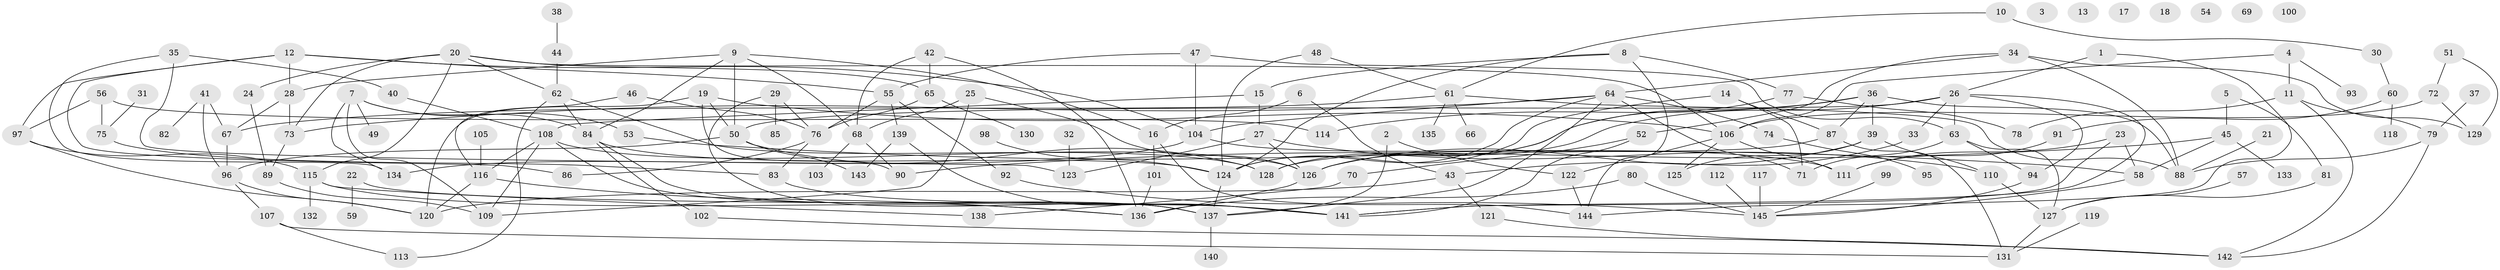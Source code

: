 // coarse degree distribution, {2: 0.17, 0: 0.07, 7: 0.05, 6: 0.08, 9: 0.05, 3: 0.18, 4: 0.09, 1: 0.2, 5: 0.09, 8: 0.01, 11: 0.01}
// Generated by graph-tools (version 1.1) at 2025/23/03/03/25 07:23:26]
// undirected, 145 vertices, 218 edges
graph export_dot {
graph [start="1"]
  node [color=gray90,style=filled];
  1;
  2;
  3;
  4;
  5;
  6;
  7;
  8;
  9;
  10;
  11;
  12;
  13;
  14;
  15;
  16;
  17;
  18;
  19;
  20;
  21;
  22;
  23;
  24;
  25;
  26;
  27;
  28;
  29;
  30;
  31;
  32;
  33;
  34;
  35;
  36;
  37;
  38;
  39;
  40;
  41;
  42;
  43;
  44;
  45;
  46;
  47;
  48;
  49;
  50;
  51;
  52;
  53;
  54;
  55;
  56;
  57;
  58;
  59;
  60;
  61;
  62;
  63;
  64;
  65;
  66;
  67;
  68;
  69;
  70;
  71;
  72;
  73;
  74;
  75;
  76;
  77;
  78;
  79;
  80;
  81;
  82;
  83;
  84;
  85;
  86;
  87;
  88;
  89;
  90;
  91;
  92;
  93;
  94;
  95;
  96;
  97;
  98;
  99;
  100;
  101;
  102;
  103;
  104;
  105;
  106;
  107;
  108;
  109;
  110;
  111;
  112;
  113;
  114;
  115;
  116;
  117;
  118;
  119;
  120;
  121;
  122;
  123;
  124;
  125;
  126;
  127;
  128;
  129;
  130;
  131;
  132;
  133;
  134;
  135;
  136;
  137;
  138;
  139;
  140;
  141;
  142;
  143;
  144;
  145;
  1 -- 26;
  1 -- 144;
  2 -- 122;
  2 -- 137;
  4 -- 11;
  4 -- 93;
  4 -- 106;
  5 -- 45;
  5 -- 81;
  6 -- 16;
  6 -- 43;
  7 -- 49;
  7 -- 53;
  7 -- 84;
  7 -- 109;
  7 -- 134;
  8 -- 15;
  8 -- 77;
  8 -- 124;
  8 -- 144;
  9 -- 16;
  9 -- 28;
  9 -- 50;
  9 -- 68;
  9 -- 84;
  10 -- 30;
  10 -- 61;
  11 -- 78;
  11 -- 79;
  11 -- 142;
  12 -- 28;
  12 -- 55;
  12 -- 86;
  12 -- 97;
  12 -- 104;
  14 -- 71;
  14 -- 87;
  14 -- 124;
  15 -- 27;
  15 -- 108;
  16 -- 101;
  16 -- 144;
  19 -- 50;
  19 -- 90;
  19 -- 106;
  19 -- 120;
  20 -- 24;
  20 -- 62;
  20 -- 65;
  20 -- 73;
  20 -- 106;
  20 -- 115;
  21 -- 88;
  22 -- 59;
  22 -- 141;
  23 -- 58;
  23 -- 111;
  23 -- 141;
  24 -- 89;
  25 -- 68;
  25 -- 109;
  25 -- 126;
  26 -- 33;
  26 -- 50;
  26 -- 63;
  26 -- 94;
  26 -- 126;
  26 -- 141;
  27 -- 110;
  27 -- 123;
  27 -- 126;
  28 -- 67;
  28 -- 73;
  29 -- 76;
  29 -- 85;
  29 -- 137;
  30 -- 60;
  31 -- 75;
  32 -- 123;
  33 -- 43;
  34 -- 52;
  34 -- 64;
  34 -- 88;
  34 -- 129;
  35 -- 40;
  35 -- 123;
  35 -- 134;
  36 -- 39;
  36 -- 87;
  36 -- 88;
  36 -- 114;
  36 -- 128;
  37 -- 79;
  38 -- 44;
  39 -- 110;
  39 -- 125;
  39 -- 126;
  40 -- 108;
  41 -- 67;
  41 -- 82;
  41 -- 96;
  42 -- 65;
  42 -- 68;
  42 -- 136;
  43 -- 120;
  43 -- 121;
  44 -- 62;
  45 -- 58;
  45 -- 90;
  45 -- 133;
  46 -- 76;
  46 -- 116;
  47 -- 55;
  47 -- 63;
  47 -- 104;
  48 -- 61;
  48 -- 124;
  50 -- 96;
  50 -- 128;
  50 -- 143;
  51 -- 72;
  51 -- 129;
  52 -- 70;
  52 -- 141;
  53 -- 58;
  55 -- 76;
  55 -- 92;
  55 -- 139;
  56 -- 75;
  56 -- 97;
  56 -- 114;
  57 -- 127;
  58 -- 145;
  60 -- 91;
  60 -- 118;
  61 -- 66;
  61 -- 67;
  61 -- 88;
  61 -- 135;
  62 -- 84;
  62 -- 113;
  62 -- 128;
  63 -- 71;
  63 -- 94;
  63 -- 127;
  64 -- 71;
  64 -- 73;
  64 -- 74;
  64 -- 104;
  64 -- 124;
  64 -- 137;
  65 -- 76;
  65 -- 130;
  67 -- 96;
  68 -- 90;
  68 -- 103;
  70 -- 138;
  72 -- 106;
  72 -- 129;
  73 -- 89;
  74 -- 95;
  75 -- 83;
  76 -- 83;
  76 -- 86;
  77 -- 78;
  77 -- 126;
  79 -- 88;
  79 -- 142;
  80 -- 136;
  80 -- 145;
  81 -- 127;
  83 -- 141;
  84 -- 102;
  84 -- 124;
  84 -- 137;
  87 -- 128;
  87 -- 131;
  89 -- 109;
  91 -- 111;
  92 -- 145;
  94 -- 145;
  96 -- 107;
  96 -- 120;
  97 -- 115;
  97 -- 120;
  98 -- 124;
  99 -- 145;
  101 -- 136;
  102 -- 142;
  104 -- 111;
  104 -- 134;
  105 -- 116;
  106 -- 111;
  106 -- 122;
  106 -- 125;
  107 -- 113;
  107 -- 131;
  108 -- 109;
  108 -- 116;
  108 -- 126;
  108 -- 137;
  110 -- 127;
  112 -- 145;
  115 -- 132;
  115 -- 136;
  115 -- 138;
  116 -- 120;
  116 -- 136;
  117 -- 145;
  119 -- 131;
  121 -- 142;
  122 -- 144;
  124 -- 137;
  126 -- 136;
  127 -- 131;
  137 -- 140;
  139 -- 141;
  139 -- 143;
}
